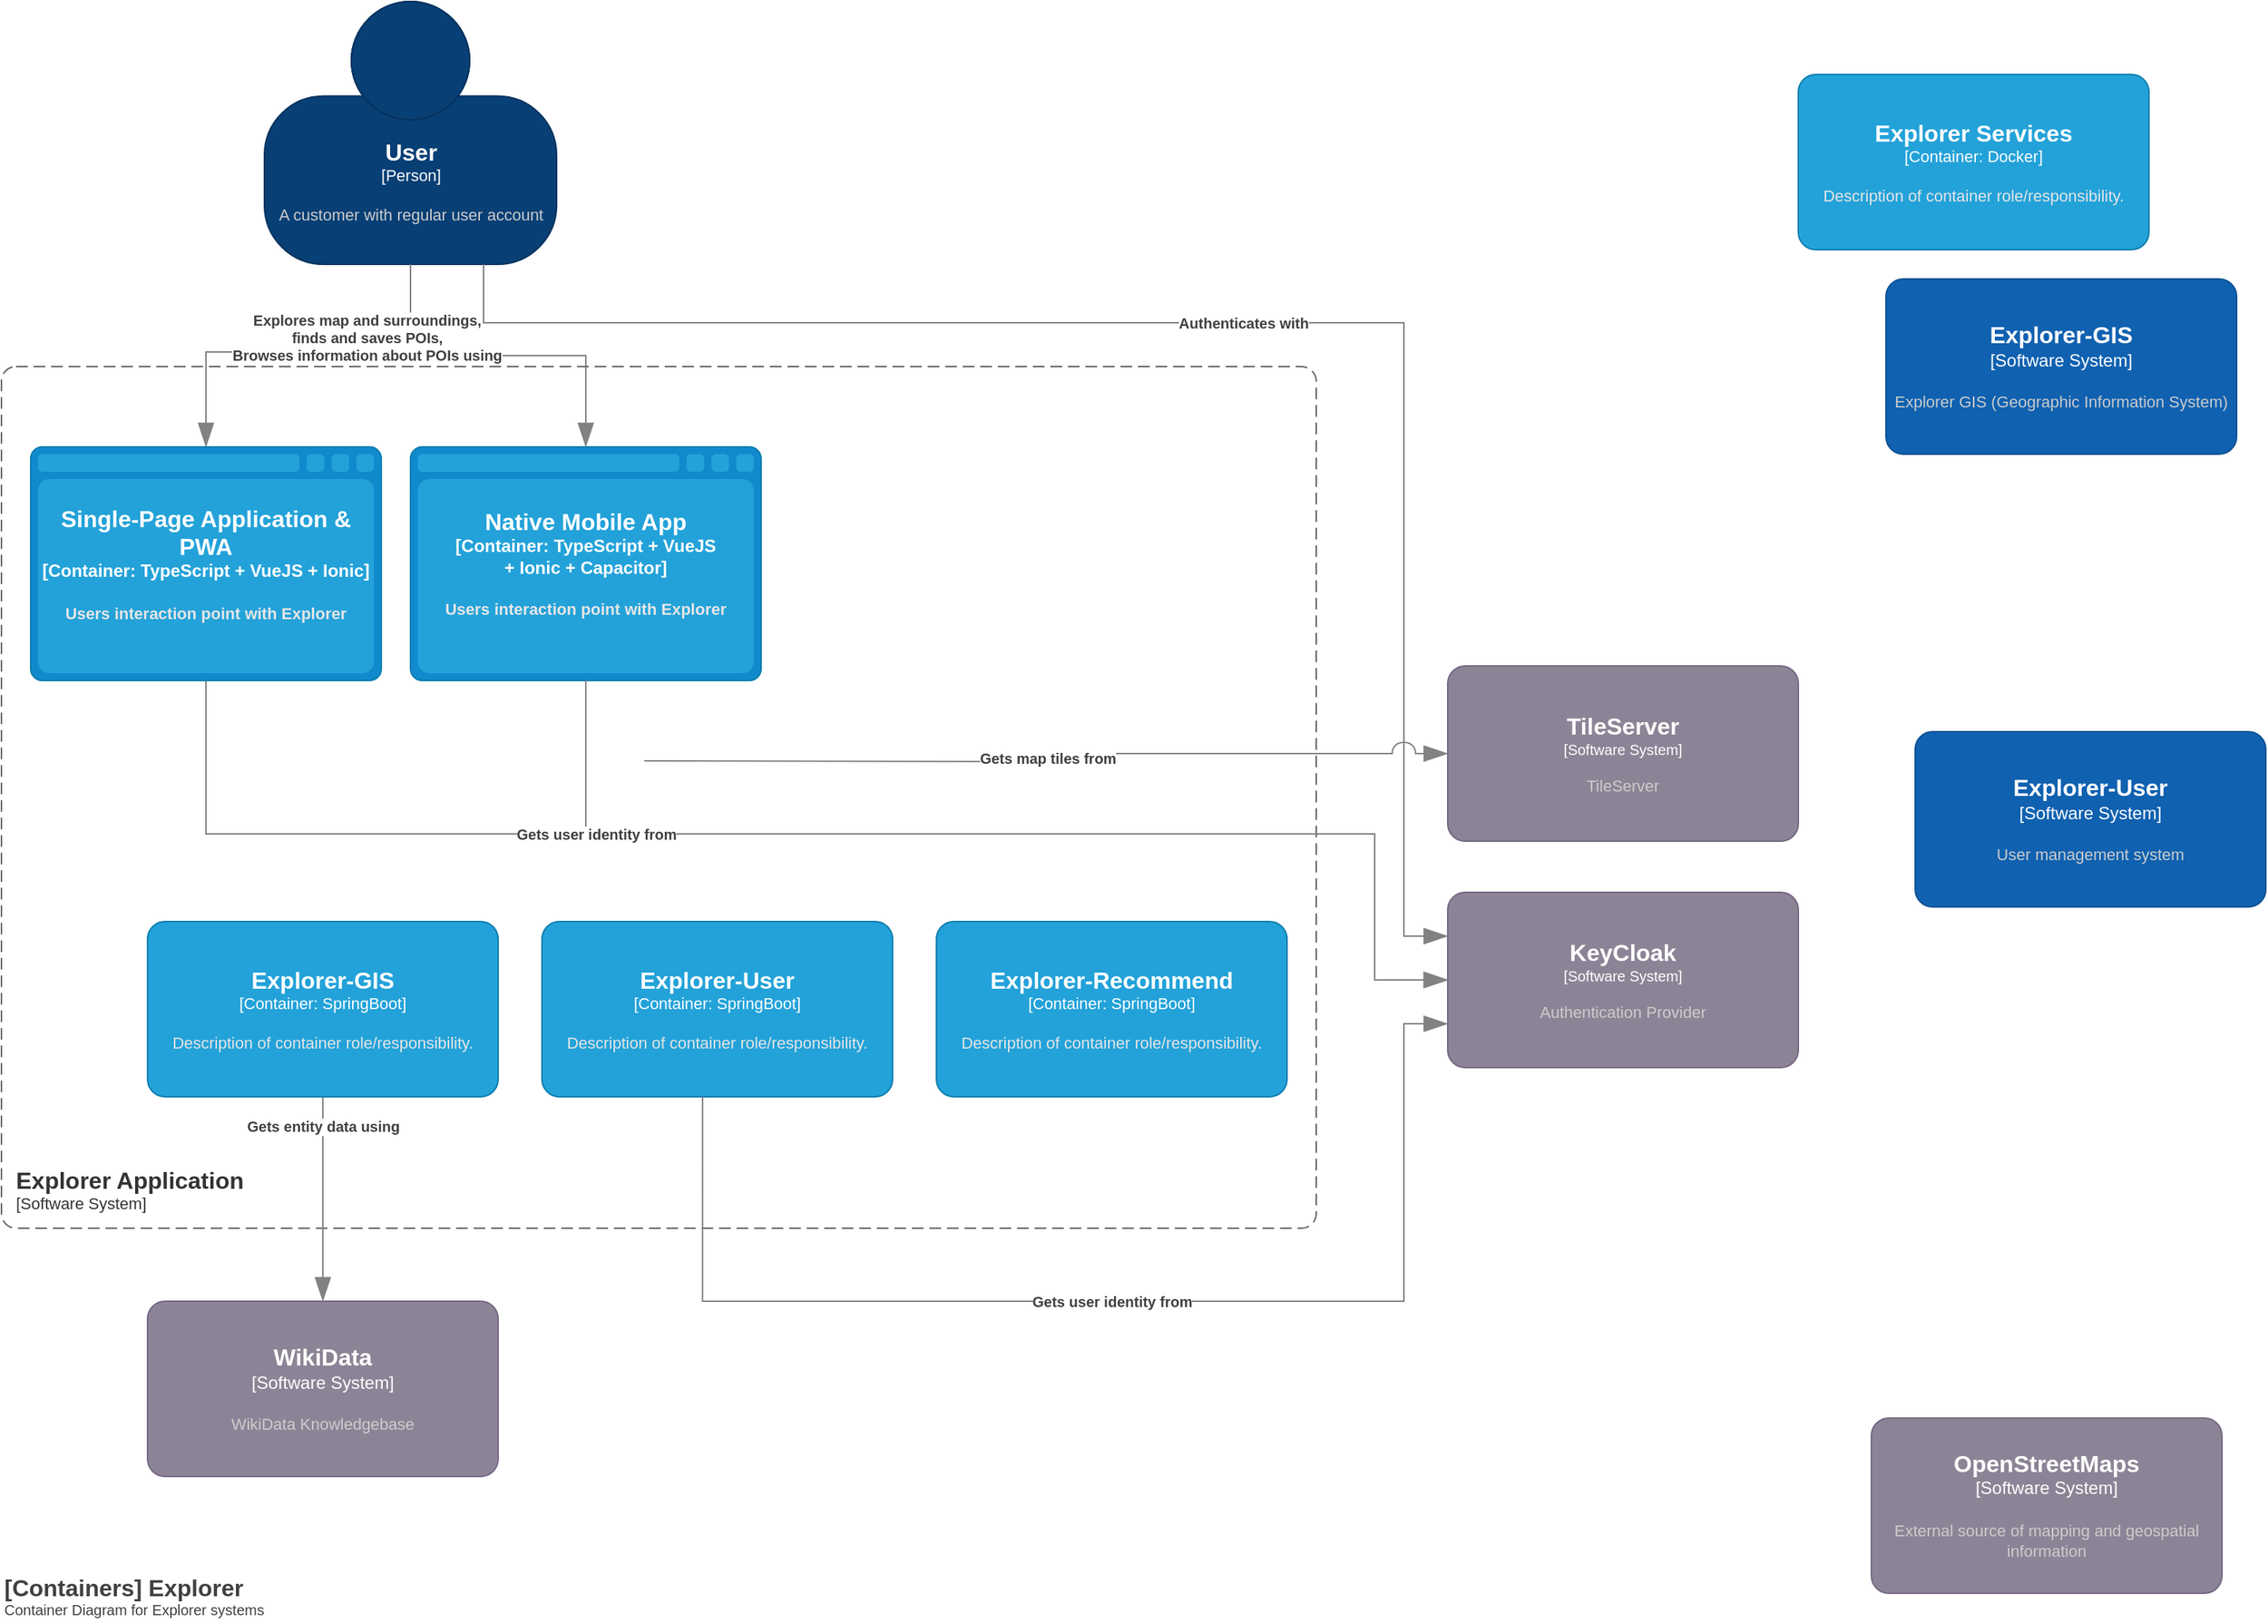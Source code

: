 <mxfile version="15.5.4" type="embed" pages="3"><diagram id="R_WD3xZJsw1P7vBUr3kJ" name="Container"><mxGraphModel dx="3379" dy="927" grid="1" gridSize="10" guides="1" tooltips="1" connect="1" arrows="1" fold="1" page="1" pageScale="1" pageWidth="1654" pageHeight="1169" math="0" shadow="0"><root><mxCell id="ZqhM-cbXaa5Ux5yi89ad-0"/><mxCell id="ZqhM-cbXaa5Ux5yi89ad-1" parent="ZqhM-cbXaa5Ux5yi89ad-0"/><object placeholders="1" c4Type="Relationship" id="aUII8fz43r3BR8i_wApk-5"><mxCell style="endArrow=blockThin;html=1;fontSize=10;fontColor=#404040;strokeWidth=1;endFill=1;strokeColor=#828282;elbow=vertical;metaEdit=1;endSize=14;startSize=14;jumpStyle=arc;jumpSize=16;rounded=0;edgeStyle=orthogonalEdgeStyle;labelBackgroundColor=#FFFFFF;sketch=0;fontFamily=Helvetica;fillColor=#F45B69;shape=connector;exitX=0.5;exitY=1;exitDx=0;exitDy=0;exitPerimeter=0;entryX=0;entryY=0.5;entryDx=0;entryDy=0;entryPerimeter=0;" parent="ZqhM-cbXaa5Ux5yi89ad-1" source="6JRwBSl0jRruoIL_U0oF-11" target="U3DXtIzmuwqzwg34h1mf-4" edge="1"><mxGeometry width="240" relative="1" as="geometry"><mxPoint x="-1390" y="590" as="sourcePoint"/><mxPoint x="-1200" y="580" as="targetPoint"/><Array as="points"><mxPoint x="-1460" y="580"/><mxPoint x="-660" y="580"/><mxPoint x="-660" y="680"/></Array></mxGeometry></mxCell></object><object placeholders="1" c4Type="Relationship" id="6JRwBSl0jRruoIL_U0oF-15"><mxCell style="endArrow=blockThin;html=1;fontSize=10;fontColor=#404040;strokeWidth=1;endFill=1;strokeColor=#828282;elbow=vertical;metaEdit=1;endSize=14;startSize=14;jumpStyle=arc;jumpSize=16;rounded=0;edgeStyle=orthogonalEdgeStyle;labelBackgroundColor=#FFFFFF;sketch=0;fontFamily=Helvetica;fillColor=#F45B69;shape=connector;exitX=0.5;exitY=1;exitDx=0;exitDy=0;exitPerimeter=0;entryX=0.5;entryY=0;entryDx=0;entryDy=0;entryPerimeter=0;" parent="ZqhM-cbXaa5Ux5yi89ad-1" source="6JRwBSl0jRruoIL_U0oF-0" target="6JRwBSl0jRruoIL_U0oF-14" edge="1"><mxGeometry width="240" relative="1" as="geometry"><mxPoint x="-1230" y="500" as="sourcePoint"/><mxPoint x="-990" y="500" as="targetPoint"/></mxGeometry></mxCell></object><object placeholders="1" c4Name="[Containers] Explorer" c4Type="ContainerDiagramTitle" c4Description="Container Diagram for Explorer systems" label="&lt;font style=&quot;font-size: 16px&quot;&gt;&lt;b&gt;&lt;div style=&quot;text-align: left&quot;&gt;%c4Name%&lt;/div&gt;&lt;/b&gt;&lt;/font&gt;&lt;div style=&quot;text-align: left&quot;&gt;%c4Description%&lt;/div&gt;" id="ZqhM-cbXaa5Ux5yi89ad-4"><mxCell style="text;html=1;strokeColor=none;fillColor=none;align=left;verticalAlign=top;whiteSpace=wrap;rounded=0;metaEdit=1;allowArrows=0;resizable=1;rotatable=0;connectable=0;recursiveResize=0;expand=0;pointerEvents=0;points=[[0.25,0,0],[0.5,0,0],[0.75,0,0],[1,0.25,0],[1,0.5,0],[1,0.75,0],[0.75,1,0],[0.5,1,0],[0.25,1,0],[0,0.75,0],[0,0.5,0],[0,0.25,0]];sketch=0;fontFamily=Helvetica;fontSize=10;fontColor=#404040;labelBackgroundColor=#FFFFFF;" parent="ZqhM-cbXaa5Ux5yi89ad-1" vertex="1"><mxGeometry x="-1600" y="1080" width="260" height="40" as="geometry"/></mxCell></object><object placeholders="1" c4Name="Explorer Application" c4Type="SystemScopeBoundary" c4Application="Software System" label="&lt;font style=&quot;font-size: 16px&quot;&gt;&lt;b&gt;&lt;div style=&quot;text-align: left&quot;&gt;%c4Name%&lt;/div&gt;&lt;/b&gt;&lt;/font&gt;&lt;div style=&quot;text-align: left&quot;&gt;[%c4Application%]&lt;/div&gt;" id="cUMiHZgGR0d7GYJrSWkB-2"><mxCell style="rounded=1;fontSize=11;whiteSpace=wrap;html=1;dashed=1;arcSize=20;fillColor=none;strokeColor=#666666;fontColor=#333333;labelBackgroundColor=#FFFFFF;align=left;verticalAlign=bottom;labelBorderColor=none;spacingTop=0;spacing=10;dashPattern=8 4;metaEdit=1;rotatable=0;perimeter=rectanglePerimeter;noLabel=0;labelPadding=0;allowArrows=0;connectable=0;expand=0;recursiveResize=0;editable=1;pointerEvents=0;absoluteArcSize=1;points=[[0.25,0,0],[0.5,0,0],[0.75,0,0],[1,0.25,0],[1,0.5,0],[1,0.75,0],[0.75,1,0],[0.5,1,0],[0.25,1,0],[0,0.75,0],[0,0.5,0],[0,0.25,0]];sketch=0;fontFamily=Helvetica;" parent="ZqhM-cbXaa5Ux5yi89ad-1" vertex="1"><mxGeometry x="-1600" y="260" width="900" height="590" as="geometry"/></mxCell></object><object placeholders="1" c4Name="User" c4Type="Person" c4Description="A customer with regular user account" label="&lt;font style=&quot;font-size: 16px&quot;&gt;&lt;b&gt;%c4Name%&lt;/b&gt;&lt;/font&gt;&lt;div&gt;[%c4Type%]&lt;/div&gt;&lt;br&gt;&lt;div&gt;&lt;font style=&quot;font-size: 11px&quot;&gt;&lt;font color=&quot;#cccccc&quot;&gt;%c4Description%&lt;/font&gt;&lt;/div&gt;" id="6JRwBSl0jRruoIL_U0oF-0"><mxCell style="html=1;fontSize=11;dashed=0;whitespace=wrap;fillColor=#083F75;strokeColor=#06315C;fontColor=#ffffff;shape=mxgraph.c4.person2;align=center;metaEdit=1;points=[[0.5,0,0],[1,0.5,0],[1,0.75,0],[0.75,1,0],[0.5,1,0],[0.25,1,0],[0,0.75,0],[0,0.5,0]];resizable=0;labelBackgroundColor=none;labelBorderColor=none;comic=0;" parent="ZqhM-cbXaa5Ux5yi89ad-1" vertex="1"><mxGeometry x="-1420" y="10" width="200" height="180" as="geometry"/></mxCell></object><object placeholders="1" c4Name="WikiData" c4Type="Software System" c4Description="WikiData Knowledgebase" label="&lt;font style=&quot;font-size: 16px&quot;&gt;&lt;b&gt;%c4Name%&lt;/b&gt;&lt;/font&gt;&lt;div&gt;[%c4Type%]&lt;/div&gt;&lt;br&gt;&lt;div&gt;&lt;font style=&quot;font-size: 11px&quot;&gt;&lt;font color=&quot;#cccccc&quot;&gt;%c4Description%&lt;/font&gt;&lt;/div&gt;" id="6JRwBSl0jRruoIL_U0oF-2"><mxCell style="rounded=1;whiteSpace=wrap;html=1;labelBackgroundColor=none;fillColor=#8C8496;fontColor=#ffffff;align=center;arcSize=10;strokeColor=#736782;metaEdit=1;resizable=0;points=[[0.25,0,0],[0.5,0,0],[0.75,0,0],[1,0.25,0],[1,0.5,0],[1,0.75,0],[0.75,1,0],[0.5,1,0],[0.25,1,0],[0,0.75,0],[0,0.5,0],[0,0.25,0]];shadow=0;labelBorderColor=none;comic=0;sketch=0;" parent="ZqhM-cbXaa5Ux5yi89ad-1" vertex="1"><mxGeometry x="-1500" y="900" width="240" height="120" as="geometry"/></mxCell></object><object placeholders="1" c4Name="OpenStreetMaps" c4Type="Software System" c4Description="External source of mapping and geospatial information" label="&lt;font style=&quot;font-size: 16px&quot;&gt;&lt;b&gt;%c4Name%&lt;/b&gt;&lt;/font&gt;&lt;div&gt;[%c4Type%]&lt;/div&gt;&lt;br&gt;&lt;div&gt;&lt;font style=&quot;font-size: 11px&quot;&gt;&lt;font color=&quot;#cccccc&quot;&gt;%c4Description%&lt;/font&gt;&lt;/div&gt;" id="6JRwBSl0jRruoIL_U0oF-3"><mxCell style="rounded=1;whiteSpace=wrap;html=1;labelBackgroundColor=none;fillColor=#8C8496;fontColor=#ffffff;align=center;arcSize=10;strokeColor=#736782;metaEdit=1;resizable=0;points=[[0.25,0,0],[0.5,0,0],[0.75,0,0],[1,0.25,0],[1,0.5,0],[1,0.75,0],[0.75,1,0],[0.5,1,0],[0.25,1,0],[0,0.75,0],[0,0.5,0],[0,0.25,0]];shadow=0;labelBorderColor=none;comic=0;sketch=0;" parent="ZqhM-cbXaa5Ux5yi89ad-1" vertex="1"><mxGeometry x="-320" y="980" width="240" height="120" as="geometry"/></mxCell></object><object placeholders="1" c4Type="Relationship" c4Description="Explores map and surroundings,&#10;finds and saves POIs,&#10;Browses information about POIs using" label="&lt;div style=&quot;text-align: left&quot;&gt;&lt;div style=&quot;text-align: center&quot;&gt;&lt;b&gt;%c4Description%&lt;/b&gt;&lt;/div&gt;&lt;/div&gt;" id="6JRwBSl0jRruoIL_U0oF-5"><mxCell style="endArrow=blockThin;html=1;fontSize=10;fontColor=#404040;strokeWidth=1;endFill=1;strokeColor=#828282;elbow=vertical;metaEdit=1;endSize=14;startSize=14;jumpStyle=arc;jumpSize=16;rounded=0;edgeStyle=orthogonalEdgeStyle;exitX=0.5;exitY=1;exitDx=0;exitDy=0;exitPerimeter=0;labelBackgroundColor=#FFFFFF;entryX=0.5;entryY=0;entryDx=0;entryDy=0;entryPerimeter=0;" parent="ZqhM-cbXaa5Ux5yi89ad-1" source="6JRwBSl0jRruoIL_U0oF-0" target="6JRwBSl0jRruoIL_U0oF-11" edge="1"><mxGeometry x="-0.321" y="-10" width="240" relative="1" as="geometry"><mxPoint x="-450" y="750" as="sourcePoint"/><mxPoint x="-1250" y="510" as="targetPoint"/><Array as="points"><mxPoint x="-1320" y="250"/><mxPoint x="-1460" y="250"/></Array><mxPoint as="offset"/></mxGeometry></mxCell></object><object placeholders="1" c4Type="Relationship" c4Description="Gets entity data using" label="&lt;div style=&quot;text-align: left&quot;&gt;&lt;div style=&quot;text-align: center&quot;&gt;&lt;b&gt;%c4Description%&lt;/b&gt;&lt;/div&gt;" id="6JRwBSl0jRruoIL_U0oF-8"><mxCell style="endArrow=blockThin;html=1;fontSize=10;fontColor=#404040;strokeWidth=1;endFill=1;strokeColor=#828282;elbow=vertical;metaEdit=1;endSize=14;startSize=14;jumpStyle=arc;jumpSize=16;rounded=0;edgeStyle=orthogonalEdgeStyle;labelBackgroundColor=#FFFFFF;sketch=0;fontFamily=Helvetica;fillColor=#F45B69;shape=connector;exitX=0.5;exitY=1;exitDx=0;exitDy=0;exitPerimeter=0;entryX=0.5;entryY=0;entryDx=0;entryDy=0;entryPerimeter=0;" parent="ZqhM-cbXaa5Ux5yi89ad-1" source="6JRwBSl0jRruoIL_U0oF-16" target="6JRwBSl0jRruoIL_U0oF-2" edge="1"><mxGeometry x="-0.714" width="240" relative="1" as="geometry"><mxPoint x="-790" y="740" as="sourcePoint"/><mxPoint x="-1240" y="880" as="targetPoint"/><mxPoint as="offset"/></mxGeometry></mxCell></object><object placeholders="1" c4Type="Single-Page Application &amp; PWA " c4Container="Container" c4Technology="TypeScript + VueJS + Ionic" c4Description="Users interaction point with Explorer" label="&lt;font style=&quot;font-size: 16px&quot;&gt;&lt;b&gt;%c4Type%&lt;/font&gt;&lt;div&gt;[%c4Container%:&amp;nbsp;%c4Technology%]&lt;/div&gt;&lt;br&gt;&lt;div&gt;&lt;font style=&quot;font-size: 11px&quot;&gt;&lt;font color=&quot;#E6E6E6&quot;&gt;%c4Description%&lt;/font&gt;&lt;/div&gt;" id="6JRwBSl0jRruoIL_U0oF-11"><mxCell style="shape=mxgraph.c4.webBrowserContainer;whiteSpace=wrap;html=1;boundedLbl=1;rounded=0;labelBackgroundColor=none;fillColor=#118ACD;fontSize=12;fontColor=#ffffff;align=center;strokeColor=#0E7DAD;metaEdit=1;points=[[0.5,0,0],[1,0.25,0],[1,0.5,0],[1,0.75,0],[0.5,1,0],[0,0.75,0],[0,0.5,0],[0,0.25,0]];resizable=0;sketch=0;fontFamily=Helvetica;" parent="ZqhM-cbXaa5Ux5yi89ad-1" vertex="1"><mxGeometry x="-1580" y="315" width="240" height="160" as="geometry"/></mxCell></object><object placeholders="1" c4Type="Native Mobile App" c4Container="Container" c4Technology="TypeScript + VueJS&#10; + Ionic + Capacitor" c4Description="Users interaction point with Explorer" label="&lt;font style=&quot;font-size: 16px&quot;&gt;&lt;b&gt;%c4Type%&lt;/font&gt;&lt;div&gt;[%c4Container%:&amp;nbsp;%c4Technology%]&lt;/div&gt;&lt;br&gt;&lt;div&gt;&lt;font style=&quot;font-size: 11px&quot;&gt;&lt;font color=&quot;#E6E6E6&quot;&gt;%c4Description%&lt;/font&gt;&lt;/div&gt;" id="6JRwBSl0jRruoIL_U0oF-14"><mxCell style="shape=mxgraph.c4.webBrowserContainer;whiteSpace=wrap;html=1;boundedLbl=1;rounded=0;labelBackgroundColor=none;fillColor=#118ACD;fontSize=12;fontColor=#ffffff;align=center;strokeColor=#0E7DAD;metaEdit=1;points=[[0.5,0,0],[1,0.25,0],[1,0.5,0],[1,0.75,0],[0.5,1,0],[0,0.75,0],[0,0.5,0],[0,0.25,0]];resizable=0;sketch=0;fontFamily=Helvetica;" parent="ZqhM-cbXaa5Ux5yi89ad-1" vertex="1"><mxGeometry x="-1320" y="315" width="240" height="160" as="geometry"/></mxCell></object><object placeholders="1" c4Name="Explorer-GIS" c4Type="Container" c4Technology="SpringBoot" c4Description="Description of container role/responsibility." label="&lt;font style=&quot;font-size: 16px&quot;&gt;&lt;b&gt;%c4Name%&lt;/b&gt;&lt;/font&gt;&lt;div&gt;[%c4Type%: %c4Technology%]&lt;/div&gt;&lt;br&gt;&lt;div&gt;&lt;font style=&quot;font-size: 11px&quot;&gt;&lt;font color=&quot;#E6E6E6&quot;&gt;%c4Description%&lt;/font&gt;&lt;/div&gt;" id="6JRwBSl0jRruoIL_U0oF-16"><mxCell style="rounded=1;whiteSpace=wrap;html=1;fontSize=11;labelBackgroundColor=none;fillColor=#23A2D9;fontColor=#ffffff;align=center;arcSize=10;strokeColor=#0E7DAD;metaEdit=1;resizable=0;points=[[0.25,0,0],[0.5,0,0],[0.75,0,0],[1,0.25,0],[1,0.5,0],[1,0.75,0],[0.75,1,0],[0.5,1,0],[0.25,1,0],[0,0.75,0],[0,0.5,0],[0,0.25,0]];sketch=0;fontFamily=Helvetica;" parent="ZqhM-cbXaa5Ux5yi89ad-1" vertex="1"><mxGeometry x="-1500" y="640" width="240" height="120" as="geometry"/></mxCell></object><object placeholders="1" c4Name="Explorer-GIS" c4Type="Software System" c4Description="Explorer GIS (Geographic Information System)" label="&lt;font style=&quot;font-size: 16px&quot;&gt;&lt;b&gt;%c4Name%&lt;/b&gt;&lt;/font&gt;&lt;div&gt;[%c4Type%]&lt;/div&gt;&lt;br&gt;&lt;div&gt;&lt;font style=&quot;font-size: 11px&quot;&gt;&lt;font color=&quot;#cccccc&quot;&gt;%c4Description%&lt;/font&gt;&lt;/div&gt;" id="U3DXtIzmuwqzwg34h1mf-0"><mxCell style="rounded=1;whiteSpace=wrap;html=1;labelBackgroundColor=none;fillColor=#1061B0;fontColor=#ffffff;align=center;arcSize=10;strokeColor=#0D5091;metaEdit=1;resizable=0;points=[[0.25,0,0],[0.5,0,0],[0.75,0,0],[1,0.25,0],[1,0.5,0],[1,0.75,0],[0.75,1,0],[0.5,1,0],[0.25,1,0],[0,0.75,0],[0,0.5,0],[0,0.25,0]];labelBorderColor=none;comic=0;" parent="ZqhM-cbXaa5Ux5yi89ad-1" vertex="1"><mxGeometry x="-310" y="200" width="240" height="120" as="geometry"/></mxCell></object><object placeholders="1" c4Name="Explorer-User" c4Type="Software System" c4Description="User management system" label="&lt;font style=&quot;font-size: 16px&quot;&gt;&lt;b&gt;%c4Name%&lt;/b&gt;&lt;/font&gt;&lt;div&gt;[%c4Type%]&lt;/div&gt;&lt;br&gt;&lt;div&gt;&lt;font style=&quot;font-size: 11px&quot;&gt;&lt;font color=&quot;#cccccc&quot;&gt;%c4Description%&lt;/font&gt;&lt;/div&gt;" id="U3DXtIzmuwqzwg34h1mf-1"><mxCell style="rounded=1;whiteSpace=wrap;html=1;labelBackgroundColor=none;fillColor=#1061B0;fontColor=#ffffff;align=center;arcSize=10;strokeColor=#0D5091;metaEdit=1;resizable=0;points=[[0.25,0,0],[0.5,0,0],[0.75,0,0],[1,0.25,0],[1,0.5,0],[1,0.75,0],[0.75,1,0],[0.5,1,0],[0.25,1,0],[0,0.75,0],[0,0.5,0],[0,0.25,0]];labelBorderColor=none;comic=0;sketch=0;shadow=0;" parent="ZqhM-cbXaa5Ux5yi89ad-1" vertex="1"><mxGeometry x="-290" y="510" width="240" height="120" as="geometry"/></mxCell></object><object placeholders="1" c4Name="Explorer-User" c4Type="Container" c4Technology="SpringBoot" c4Description="Description of container role/responsibility." label="&lt;font style=&quot;font-size: 16px&quot;&gt;&lt;b&gt;%c4Name%&lt;/b&gt;&lt;/font&gt;&lt;div&gt;[%c4Type%: %c4Technology%]&lt;/div&gt;&lt;br&gt;&lt;div&gt;&lt;font style=&quot;font-size: 11px&quot;&gt;&lt;font color=&quot;#E6E6E6&quot;&gt;%c4Description%&lt;/font&gt;&lt;/div&gt;" id="U3DXtIzmuwqzwg34h1mf-2"><mxCell style="rounded=1;whiteSpace=wrap;html=1;fontSize=11;labelBackgroundColor=none;fillColor=#23A2D9;fontColor=#ffffff;align=center;arcSize=10;strokeColor=#0E7DAD;metaEdit=1;resizable=0;points=[[0.25,0,0],[0.5,0,0],[0.75,0,0],[1,0.25,0],[1,0.5,0],[1,0.75,0],[0.75,1,0],[0.5,1,0],[0.25,1,0],[0,0.75,0],[0,0.5,0],[0,0.25,0]];sketch=0;fontFamily=Helvetica;" parent="ZqhM-cbXaa5Ux5yi89ad-1" vertex="1"><mxGeometry x="-1230" y="640" width="240" height="120" as="geometry"/></mxCell></object><object placeholders="1" c4Name="Explorer Services" c4Type="Container" c4Technology="Docker" c4Description="Description of container role/responsibility." label="&lt;font style=&quot;font-size: 16px&quot;&gt;&lt;b&gt;%c4Name%&lt;/b&gt;&lt;/font&gt;&lt;div&gt;[%c4Type%: %c4Technology%]&lt;/div&gt;&lt;br&gt;&lt;div&gt;&lt;font style=&quot;font-size: 11px&quot;&gt;&lt;font color=&quot;#E6E6E6&quot;&gt;%c4Description%&lt;/font&gt;&lt;/div&gt;" id="U3DXtIzmuwqzwg34h1mf-3"><mxCell style="rounded=1;whiteSpace=wrap;html=1;fontSize=11;labelBackgroundColor=none;fillColor=#23A2D9;fontColor=#ffffff;align=center;arcSize=10;strokeColor=#0E7DAD;metaEdit=1;resizable=0;points=[[0.25,0,0],[0.5,0,0],[0.75,0,0],[1,0.25,0],[1,0.5,0],[1,0.75,0],[0.75,1,0],[0.5,1,0],[0.25,1,0],[0,0.75,0],[0,0.5,0],[0,0.25,0]];sketch=0;fontFamily=Helvetica;" parent="ZqhM-cbXaa5Ux5yi89ad-1" vertex="1"><mxGeometry x="-370" y="60" width="240" height="120" as="geometry"/></mxCell></object><object placeholders="1" c4Name="KeyCloak" c4Type="Software System" c4Description="Authentication Provider" label="&lt;font style=&quot;font-size: 16px&quot;&gt;&lt;b&gt;%c4Name%&lt;/b&gt;&lt;/font&gt;&lt;div&gt;[%c4Type%]&lt;/div&gt;&lt;br&gt;&lt;div&gt;&lt;font style=&quot;font-size: 11px&quot;&gt;&lt;font color=&quot;#cccccc&quot;&gt;%c4Description%&lt;/font&gt;&lt;/div&gt;" id="U3DXtIzmuwqzwg34h1mf-4"><mxCell style="rounded=1;whiteSpace=wrap;html=1;labelBackgroundColor=none;fillColor=#8C8496;fontColor=#ffffff;align=center;arcSize=10;strokeColor=#736782;metaEdit=1;resizable=0;points=[[0.25,0,0],[0.5,0,0],[0.75,0,0],[1,0.25,0],[1,0.5,0],[1,0.75,0],[0.75,1,0],[0.5,1,0],[0.25,1,0],[0,0.75,0],[0,0.5,0],[0,0.25,0]];sketch=0;fontFamily=Helvetica;fontSize=10;" parent="ZqhM-cbXaa5Ux5yi89ad-1" vertex="1"><mxGeometry x="-610" y="620" width="240" height="120" as="geometry"/></mxCell></object><object placeholders="1" c4Name="TileServer" c4Type="Software System" c4Description="TileServer" label="&lt;font style=&quot;font-size: 16px&quot;&gt;&lt;b&gt;%c4Name%&lt;/b&gt;&lt;/font&gt;&lt;div&gt;[%c4Type%]&lt;/div&gt;&lt;br&gt;&lt;div&gt;&lt;font style=&quot;font-size: 11px&quot;&gt;&lt;font color=&quot;#cccccc&quot;&gt;%c4Description%&lt;/font&gt;&lt;/div&gt;" id="U3DXtIzmuwqzwg34h1mf-5"><mxCell style="rounded=1;whiteSpace=wrap;html=1;labelBackgroundColor=none;fillColor=#8C8496;fontColor=#ffffff;align=center;arcSize=10;strokeColor=#736782;metaEdit=1;resizable=0;points=[[0.25,0,0],[0.5,0,0],[0.75,0,0],[1,0.25,0],[1,0.5,0],[1,0.75,0],[0.75,1,0],[0.5,1,0],[0.25,1,0],[0,0.75,0],[0,0.5,0],[0,0.25,0]];sketch=0;fontFamily=Helvetica;fontSize=10;" parent="ZqhM-cbXaa5Ux5yi89ad-1" vertex="1"><mxGeometry x="-610" y="465" width="240" height="120" as="geometry"/></mxCell></object><object placeholders="1" c4Name="Explorer-Recommend" c4Type="Container" c4Technology="SpringBoot" c4Description="Description of container role/responsibility." label="&lt;font style=&quot;font-size: 16px&quot;&gt;&lt;b&gt;%c4Name%&lt;/b&gt;&lt;/font&gt;&lt;div&gt;[%c4Type%: %c4Technology%]&lt;/div&gt;&lt;br&gt;&lt;div&gt;&lt;font style=&quot;font-size: 11px&quot;&gt;&lt;font color=&quot;#E6E6E6&quot;&gt;%c4Description%&lt;/font&gt;&lt;/div&gt;" id="aUII8fz43r3BR8i_wApk-0"><mxCell style="rounded=1;whiteSpace=wrap;html=1;fontSize=11;labelBackgroundColor=none;fillColor=#23A2D9;fontColor=#ffffff;align=center;arcSize=10;strokeColor=#0E7DAD;metaEdit=1;resizable=0;points=[[0.25,0,0],[0.5,0,0],[0.75,0,0],[1,0.25,0],[1,0.5,0],[1,0.75,0],[0.75,1,0],[0.5,1,0],[0.25,1,0],[0,0.75,0],[0,0.5,0],[0,0.25,0]];sketch=0;fontFamily=Helvetica;" parent="ZqhM-cbXaa5Ux5yi89ad-1" vertex="1"><mxGeometry x="-960" y="640" width="240" height="120" as="geometry"/></mxCell></object><object placeholders="1" c4Type="Relationship" c4Description="Authenticates with" label="&lt;div style=&quot;text-align: left&quot;&gt;&lt;div style=&quot;text-align: center&quot;&gt;&lt;b&gt;%c4Description%&lt;/b&gt;&lt;/div&gt;" id="aUII8fz43r3BR8i_wApk-1"><mxCell style="endArrow=blockThin;html=1;fontSize=10;fontColor=#404040;strokeWidth=1;endFill=1;strokeColor=#828282;elbow=vertical;metaEdit=1;endSize=14;startSize=14;jumpStyle=arc;jumpSize=16;rounded=0;edgeStyle=orthogonalEdgeStyle;labelBackgroundColor=#FFFFFF;sketch=0;fontFamily=Helvetica;fillColor=#F45B69;shape=connector;exitX=0.75;exitY=1;exitDx=0;exitDy=0;exitPerimeter=0;entryX=0;entryY=0.25;entryDx=0;entryDy=0;entryPerimeter=0;" parent="ZqhM-cbXaa5Ux5yi89ad-1" source="6JRwBSl0jRruoIL_U0oF-0" target="U3DXtIzmuwqzwg34h1mf-4" edge="1"><mxGeometry width="240" relative="1" as="geometry"><mxPoint x="-970" y="250" as="sourcePoint"/><mxPoint x="-730" y="250" as="targetPoint"/><Array as="points"><mxPoint x="-1270" y="230"/><mxPoint x="-640" y="230"/><mxPoint x="-640" y="650"/></Array></mxGeometry></mxCell></object><object placeholders="1" c4Type="Relationship" c4Description="Gets user identity from" label="&lt;div style=&quot;text-align: left&quot;&gt;&lt;div style=&quot;text-align: center&quot;&gt;&lt;b&gt;%c4Description%&lt;/b&gt;&lt;/div&gt;" id="aUII8fz43r3BR8i_wApk-3"><mxCell style="endArrow=blockThin;html=1;fontSize=10;fontColor=#404040;strokeWidth=1;endFill=1;strokeColor=#828282;elbow=vertical;metaEdit=1;endSize=14;startSize=14;jumpStyle=arc;jumpSize=16;rounded=0;edgeStyle=orthogonalEdgeStyle;labelBackgroundColor=#FFFFFF;sketch=0;fontFamily=Helvetica;fillColor=#F45B69;shape=connector;exitX=0.458;exitY=1;exitDx=0;exitDy=0;exitPerimeter=0;entryX=0;entryY=0.75;entryDx=0;entryDy=0;entryPerimeter=0;" parent="ZqhM-cbXaa5Ux5yi89ad-1" source="U3DXtIzmuwqzwg34h1mf-2" target="U3DXtIzmuwqzwg34h1mf-4" edge="1"><mxGeometry width="240" relative="1" as="geometry"><mxPoint x="-1070" y="960" as="sourcePoint"/><mxPoint x="-830" y="960" as="targetPoint"/><Array as="points"><mxPoint x="-1120" y="900"/><mxPoint x="-640" y="900"/><mxPoint x="-640" y="710"/></Array></mxGeometry></mxCell></object><object placeholders="1" c4Type="Relationship" c4Description="Gets user identity from" label="&lt;div style=&quot;text-align: left&quot;&gt;&lt;div style=&quot;text-align: center&quot;&gt;&lt;b&gt;%c4Description%&lt;/b&gt;&lt;/div&gt;" id="aUII8fz43r3BR8i_wApk-4"><mxCell style="endArrow=blockThin;html=1;fontSize=10;fontColor=#404040;strokeWidth=1;endFill=1;strokeColor=#828282;elbow=vertical;metaEdit=1;endSize=14;startSize=14;jumpStyle=arc;jumpSize=16;rounded=0;edgeStyle=orthogonalEdgeStyle;labelBackgroundColor=#FFFFFF;sketch=0;fontFamily=Helvetica;fillColor=#F45B69;shape=connector;exitX=0.5;exitY=1;exitDx=0;exitDy=0;exitPerimeter=0;entryX=0;entryY=0.5;entryDx=0;entryDy=0;entryPerimeter=0;" parent="ZqhM-cbXaa5Ux5yi89ad-1" source="6JRwBSl0jRruoIL_U0oF-14" target="U3DXtIzmuwqzwg34h1mf-4" edge="1"><mxGeometry x="-0.718" width="240" relative="1" as="geometry"><mxPoint x="-1110" y="550" as="sourcePoint"/><mxPoint x="-870" y="550" as="targetPoint"/><Array as="points"><mxPoint x="-1200" y="580"/><mxPoint x="-660" y="580"/><mxPoint x="-660" y="680"/></Array><mxPoint as="offset"/></mxGeometry></mxCell></object><object placeholders="1" c4Type="Relationship" c4Description="Gets map tiles from" label="&lt;div style=&quot;text-align: left&quot;&gt;&lt;div style=&quot;text-align: center&quot;&gt;&lt;b&gt;%c4Description%&lt;/b&gt;&lt;/div&gt;" id="aUII8fz43r3BR8i_wApk-7"><mxCell style="endArrow=blockThin;html=1;fontSize=10;fontColor=#404040;strokeWidth=1;endFill=1;strokeColor=#828282;elbow=vertical;metaEdit=1;endSize=14;startSize=14;jumpStyle=arc;jumpSize=16;rounded=0;edgeStyle=orthogonalEdgeStyle;labelBackgroundColor=#FFFFFF;sketch=0;fontFamily=Helvetica;fillColor=#F45B69;shape=connector;entryX=0;entryY=0.5;entryDx=0;entryDy=0;entryPerimeter=0;" parent="ZqhM-cbXaa5Ux5yi89ad-1" target="U3DXtIzmuwqzwg34h1mf-5" edge="1"><mxGeometry width="240" relative="1" as="geometry"><mxPoint x="-1160" y="530" as="sourcePoint"/><mxPoint x="-740" y="530" as="targetPoint"/></mxGeometry></mxCell></object></root></mxGraphModel></diagram><diagram id="6uhSyCveOoUZzWKpaPqy" name="GIS"><mxGraphModel dx="1725" dy="927" grid="1" gridSize="10" guides="1" tooltips="1" connect="1" arrows="1" fold="1" page="1" pageScale="1" pageWidth="1654" pageHeight="1169" background="none" math="0" shadow="0"><root><mxCell id="O5V8AI_HLD-BTDn9JImG-0"/><mxCell id="O5V8AI_HLD-BTDn9JImG-1" parent="O5V8AI_HLD-BTDn9JImG-0"/><object placeholders="1" c4Name="[Components] Explorer-GIS" c4Type="ContainerDiagramTitle" c4Description="Diagram short description" label="&lt;font style=&quot;font-size: 16px&quot;&gt;&lt;b&gt;&lt;div style=&quot;text-align: left&quot;&gt;%c4Name%&lt;/div&gt;&lt;/b&gt;&lt;/font&gt;&lt;div style=&quot;text-align: left&quot;&gt;%c4Description%&lt;/div&gt;" id="A55ZgQAVANqojuJ6Cqyk-0"><mxCell style="text;html=1;strokeColor=none;fillColor=none;align=left;verticalAlign=top;whiteSpace=wrap;rounded=0;metaEdit=1;allowArrows=0;resizable=1;rotatable=0;connectable=0;recursiveResize=0;expand=0;pointerEvents=0;points=[[0.25,0,0],[0.5,0,0],[0.75,0,0],[1,0.25,0],[1,0.5,0],[1,0.75,0],[0.75,1,0],[0.5,1,0],[0.25,1,0],[0,0.75,0],[0,0.5,0],[0,0.25,0]];labelBackgroundColor=none;sketch=0;fontFamily=Helvetica;fontSize=10;fontColor=default;" parent="O5V8AI_HLD-BTDn9JImG-1" vertex="1"><mxGeometry x="40" y="1080" width="260" height="40" as="geometry"/></mxCell></object><object placeholders="1" c4Name="Explorer-GIS" c4Type="ContainerScopeBoundary" c4Application="Container" label="&lt;font style=&quot;font-size: 16px&quot;&gt;&lt;b&gt;&lt;div style=&quot;text-align: left&quot;&gt;%c4Name%&lt;/div&gt;&lt;/b&gt;&lt;/font&gt;&lt;div style=&quot;text-align: left&quot;&gt;[%c4Application%]&lt;/div&gt;" id="JrZb4eJMFPpWHiIt_QXf-0"><mxCell style="rounded=1;fontSize=11;whiteSpace=wrap;html=1;dashed=1;arcSize=20;fillColor=none;strokeColor=#666666;fontColor=#333333;labelBackgroundColor=#FFFFFF;align=left;verticalAlign=bottom;labelBorderColor=none;spacingTop=0;spacing=10;dashPattern=8 4;metaEdit=1;rotatable=0;perimeter=rectanglePerimeter;noLabel=0;labelPadding=0;allowArrows=0;connectable=0;expand=0;recursiveResize=0;editable=1;pointerEvents=0;absoluteArcSize=1;points=[[0.25,0,0],[0.5,0,0],[0.75,0,0],[1,0.25,0],[1,0.5,0],[1,0.75,0],[0.75,1,0],[0.5,1,0],[0.25,1,0],[0,0.75,0],[0,0.5,0],[0,0.25,0]];sketch=0;fontFamily=Helvetica;" parent="O5V8AI_HLD-BTDn9JImG-1" vertex="1"><mxGeometry x="80" y="200" width="1480" height="720" as="geometry"/></mxCell></object><object placeholders="1" c4Name="GeoJSON Controller" c4Type="Component" c4Technology="Spring REST Controllr" c4Description="Description of component role/responsibility." label="&lt;font style=&quot;font-size: 16px&quot;&gt;&lt;b&gt;%c4Name%&lt;/b&gt;&lt;/font&gt;&lt;div&gt;[%c4Type%: %c4Technology%]&lt;/div&gt;&lt;br&gt;&lt;div&gt;&lt;font style=&quot;font-size: 11px&quot;&gt;%c4Description%&lt;/font&gt;&lt;/div&gt;" id="JrZb4eJMFPpWHiIt_QXf-1"><mxCell style="rounded=1;whiteSpace=wrap;html=1;labelBackgroundColor=none;fillColor=#63BEF2;fontColor=#ffffff;align=center;arcSize=6;strokeColor=#2086C9;metaEdit=1;resizable=0;points=[[0.25,0,0],[0.5,0,0],[0.75,0,0],[1,0.25,0],[1,0.5,0],[1,0.75,0],[0.75,1,0],[0.5,1,0],[0.25,1,0],[0,0.75,0],[0,0.5,0],[0,0.25,0]];sketch=0;fontFamily=Helvetica;fontSize=10;" parent="O5V8AI_HLD-BTDn9JImG-1" vertex="1"><mxGeometry x="260" y="230" width="240" height="120" as="geometry"/></mxCell></object><object placeholders="1" c4Name="QueryProvider" c4Type="Component" c4Technology="Spring Service" c4Description="Description of component role/responsibility." label="&lt;font style=&quot;font-size: 16px&quot;&gt;&lt;b&gt;%c4Name%&lt;/b&gt;&lt;/font&gt;&lt;div&gt;[%c4Type%: %c4Technology%]&lt;/div&gt;&lt;br&gt;&lt;div&gt;&lt;font style=&quot;font-size: 11px&quot;&gt;%c4Description%&lt;/font&gt;&lt;/div&gt;" id="JrZb4eJMFPpWHiIt_QXf-2"><mxCell style="rounded=1;whiteSpace=wrap;html=1;labelBackgroundColor=none;fillColor=#63BEF2;fontColor=#ffffff;align=center;arcSize=6;strokeColor=#2086C9;metaEdit=1;resizable=0;points=[[0.25,0,0],[0.5,0,0],[0.75,0,0],[1,0.25,0],[1,0.5,0],[1,0.75,0],[0.75,1,0],[0.5,1,0],[0.25,1,0],[0,0.75,0],[0,0.5,0],[0,0.25,0]];sketch=0;fontFamily=Helvetica;fontSize=10;" parent="O5V8AI_HLD-BTDn9JImG-1" vertex="1"><mxGeometry x="130" y="430" width="240" height="120" as="geometry"/></mxCell></object><object placeholders="1" c4Name="SessionModel" c4Type="Component" c4Technology="Spring Service" c4Description="Session scoped RDF model upon which location bounded queries are performed." label="&lt;font style=&quot;font-size: 16px&quot;&gt;&lt;b&gt;%c4Name%&lt;/b&gt;&lt;/font&gt;&lt;div&gt;[%c4Type%: %c4Technology%]&lt;/div&gt;&lt;br&gt;&lt;div&gt;&lt;font style=&quot;font-size: 11px&quot;&gt;%c4Description%&lt;/font&gt;&lt;/div&gt;" id="JrZb4eJMFPpWHiIt_QXf-3"><mxCell style="rounded=1;whiteSpace=wrap;html=1;labelBackgroundColor=none;fillColor=#63BEF2;fontColor=#ffffff;align=center;arcSize=6;strokeColor=#2086C9;metaEdit=1;resizable=0;points=[[0.25,0,0],[0.5,0,0],[0.75,0,0],[1,0.25,0],[1,0.5,0],[1,0.75,0],[0.75,1,0],[0.5,1,0],[0.25,1,0],[0,0.75,0],[0,0.5,0],[0,0.25,0]];sketch=0;fontFamily=Helvetica;fontSize=10;" parent="O5V8AI_HLD-BTDn9JImG-1" vertex="1"><mxGeometry x="400" y="430" width="240" height="120" as="geometry"/></mxCell></object><object placeholders="1" c4Name="RdfRetriever" c4Type="Component" c4Technology="Spring Bean" c4Description="Description of component role/responsibility." label="&lt;font style=&quot;font-size: 16px&quot;&gt;&lt;b&gt;%c4Name%&lt;/b&gt;&lt;/font&gt;&lt;div&gt;[%c4Type%: %c4Technology%]&lt;/div&gt;&lt;br&gt;&lt;div&gt;&lt;font style=&quot;font-size: 11px&quot;&gt;%c4Description%&lt;/font&gt;&lt;/div&gt;" id="JrZb4eJMFPpWHiIt_QXf-4"><mxCell style="rounded=1;whiteSpace=wrap;html=1;labelBackgroundColor=none;fillColor=#63BEF2;fontColor=#ffffff;align=center;arcSize=6;strokeColor=#2086C9;metaEdit=1;resizable=0;points=[[0.25,0,0],[0.5,0,0],[0.75,0,0],[1,0.25,0],[1,0.5,0],[1,0.75,0],[0.75,1,0],[0.5,1,0],[0.25,1,0],[0,0.75,0],[0,0.5,0],[0,0.25,0]];sketch=0;fontFamily=Helvetica;fontSize=10;" parent="O5V8AI_HLD-BTDn9JImG-1" vertex="1"><mxGeometry x="400" y="680" width="240" height="120" as="geometry"/></mxCell></object><object placeholders="1" c4Type="Relationship" c4Description="Gets RDF from" label="&lt;div style=&quot;text-align: left&quot;&gt;&lt;div style=&quot;text-align: center&quot;&gt;&lt;b&gt;%c4Description%&lt;/b&gt;&lt;/div&gt;" id="JrZb4eJMFPpWHiIt_QXf-7"><mxCell style="endArrow=blockThin;html=1;fontSize=10;fontColor=#404040;strokeWidth=1;endFill=1;strokeColor=#828282;elbow=vertical;metaEdit=1;endSize=14;startSize=14;jumpStyle=arc;jumpSize=16;rounded=0;edgeStyle=orthogonalEdgeStyle;labelBackgroundColor=#FFFFFF;sketch=0;fontFamily=Helvetica;fillColor=#F45B69;shape=connector;exitX=0.5;exitY=1;exitDx=0;exitDy=0;exitPerimeter=0;" parent="O5V8AI_HLD-BTDn9JImG-1" source="JrZb4eJMFPpWHiIt_QXf-3" target="JrZb4eJMFPpWHiIt_QXf-4" edge="1"><mxGeometry width="240" relative="1" as="geometry"><mxPoint x="660" y="600" as="sourcePoint"/><mxPoint x="900" y="600" as="targetPoint"/></mxGeometry></mxCell></object><object placeholders="1" c4Name="WikiData" c4Type="Software System" c4Description="WikiData Knowledgebase" label="&lt;font style=&quot;font-size: 16px&quot;&gt;&lt;b&gt;%c4Name%&lt;/b&gt;&lt;/font&gt;&lt;div&gt;[%c4Type%]&lt;/div&gt;&lt;br&gt;&lt;div&gt;&lt;font style=&quot;font-size: 11px&quot;&gt;&lt;font color=&quot;#cccccc&quot;&gt;%c4Description%&lt;/font&gt;&lt;/div&gt;" id="1v-KxDMx8jLbZHZOPRsZ-0"><mxCell style="rounded=1;whiteSpace=wrap;html=1;labelBackgroundColor=none;fillColor=#8C8496;fontColor=#ffffff;align=center;arcSize=10;strokeColor=#736782;metaEdit=1;resizable=0;points=[[0.25,0,0],[0.5,0,0],[0.75,0,0],[1,0.25,0],[1,0.5,0],[1,0.75,0],[0.75,1,0],[0.5,1,0],[0.25,1,0],[0,0.75,0],[0,0.5,0],[0,0.25,0]];shadow=0;labelBorderColor=none;comic=0;sketch=0;" parent="O5V8AI_HLD-BTDn9JImG-1" vertex="1"><mxGeometry x="400" y="950" width="240" height="120" as="geometry"/></mxCell></object><object placeholders="1" c4Type="Relationship" c4Description="Gets queries from" label="&lt;div style=&quot;text-align: left&quot;&gt;&lt;div style=&quot;text-align: center&quot;&gt;&lt;b&gt;%c4Description%&lt;/b&gt;&lt;/div&gt;" id="JEW66C0yo7_5BTlQYLuJ-0"><mxCell style="endArrow=blockThin;html=1;fontSize=10;fontColor=#404040;strokeWidth=1;endFill=1;strokeColor=#828282;elbow=vertical;metaEdit=1;endSize=14;startSize=14;jumpStyle=arc;jumpSize=16;rounded=0;edgeStyle=orthogonalEdgeStyle;labelBackgroundColor=#FFFFFF;sketch=0;fontFamily=Helvetica;fillColor=#F45B69;shape=connector;exitX=0.25;exitY=1;exitDx=0;exitDy=0;exitPerimeter=0;" parent="O5V8AI_HLD-BTDn9JImG-1" source="JrZb4eJMFPpWHiIt_QXf-1" target="JrZb4eJMFPpWHiIt_QXf-2" edge="1"><mxGeometry width="240" relative="1" as="geometry"><mxPoint x="160" y="700" as="sourcePoint"/><mxPoint x="400" y="700" as="targetPoint"/></mxGeometry></mxCell></object><object placeholders="1" c4Type="Relationship" c4Description="Executes queries on" label="&lt;div style=&quot;text-align: left&quot;&gt;&lt;div style=&quot;text-align: center&quot;&gt;&lt;b&gt;%c4Description%&lt;/b&gt;&lt;/div&gt;" id="JEW66C0yo7_5BTlQYLuJ-1"><mxCell style="endArrow=blockThin;html=1;fontSize=10;fontColor=#404040;strokeWidth=1;endFill=1;strokeColor=#828282;elbow=vertical;metaEdit=1;endSize=14;startSize=14;jumpStyle=arc;jumpSize=16;rounded=0;edgeStyle=orthogonalEdgeStyle;labelBackgroundColor=#FFFFFF;sketch=0;fontFamily=Helvetica;fillColor=#F45B69;shape=connector;exitX=0.75;exitY=1;exitDx=0;exitDy=0;exitPerimeter=0;" parent="O5V8AI_HLD-BTDn9JImG-1" source="JrZb4eJMFPpWHiIt_QXf-1" target="JrZb4eJMFPpWHiIt_QXf-3" edge="1"><mxGeometry width="240" relative="1" as="geometry"><mxPoint x="170" y="630" as="sourcePoint"/><mxPoint x="410" y="630" as="targetPoint"/></mxGeometry></mxCell></object><object placeholders="1" c4Name="Details Controller" c4Type="Component" c4Technology="Spring REST Controller" c4Description="Description of component role/responsibility." label="&lt;font style=&quot;font-size: 16px&quot;&gt;&lt;b&gt;%c4Name%&lt;/b&gt;&lt;/font&gt;&lt;div&gt;[%c4Type%: %c4Technology%]&lt;/div&gt;&lt;br&gt;&lt;div&gt;&lt;font style=&quot;font-size: 11px&quot;&gt;%c4Description%&lt;/font&gt;&lt;/div&gt;" id="JEW66C0yo7_5BTlQYLuJ-6"><mxCell style="rounded=1;whiteSpace=wrap;html=1;labelBackgroundColor=none;fillColor=#63BEF2;fontColor=#ffffff;align=center;arcSize=6;strokeColor=#2086C9;metaEdit=1;resizable=0;points=[[0.25,0,0],[0.5,0,0],[0.75,0,0],[1,0.25,0],[1,0.5,0],[1,0.75,0],[0.75,1,0],[0.5,1,0],[0.25,1,0],[0,0.75,0],[0,0.5,0],[0,0.25,0]];sketch=0;fontFamily=Helvetica;fontSize=10;" parent="O5V8AI_HLD-BTDn9JImG-1" vertex="1"><mxGeometry x="790" y="230" width="240" height="120" as="geometry"/></mxCell></object><object placeholders="1" c4Name="Finder" c4Type="Component" c4Technology="Class" c4Description="Description of component role/responsibility." label="&lt;font style=&quot;font-size: 16px&quot;&gt;&lt;b&gt;%c4Name%&lt;/b&gt;&lt;/font&gt;&lt;div&gt;[%c4Type%: %c4Technology%]&lt;/div&gt;&lt;br&gt;&lt;div&gt;&lt;font style=&quot;font-size: 11px&quot;&gt;%c4Description%&lt;/font&gt;&lt;/div&gt;" id="3nB0agkd0q03ZO1B3v1Z-0"><mxCell style="rounded=1;whiteSpace=wrap;html=1;labelBackgroundColor=none;fillColor=#63BEF2;fontColor=#ffffff;align=center;arcSize=6;strokeColor=#2086C9;metaEdit=1;resizable=0;points=[[0.25,0,0],[0.5,0,0],[0.75,0,0],[1,0.25,0],[1,0.5,0],[1,0.75,0],[0.75,1,0],[0.5,1,0],[0.25,1,0],[0,0.75,0],[0,0.5,0],[0,0.25,0]];sketch=0;fontFamily=Helvetica;fontSize=10;" parent="O5V8AI_HLD-BTDn9JImG-1" vertex="1"><mxGeometry x="820" y="430" width="240" height="120" as="geometry"/></mxCell></object><object placeholders="1" c4Name="Provider" c4Type="Component" c4Technology="Class" c4Description="Provides selected RDF knowledge" label="&lt;font style=&quot;font-size: 16px&quot;&gt;&lt;b&gt;%c4Name%&lt;/b&gt;&lt;/font&gt;&lt;div&gt;[%c4Type%: %c4Technology%]&lt;/div&gt;&lt;br&gt;&lt;div&gt;&lt;font style=&quot;font-size: 11px&quot;&gt;%c4Description%&lt;/font&gt;&lt;/div&gt;" id="3nB0agkd0q03ZO1B3v1Z-3"><mxCell style="rounded=1;whiteSpace=wrap;html=1;labelBackgroundColor=none;fillColor=#63BEF2;fontColor=#ffffff;align=center;arcSize=6;strokeColor=#2086C9;metaEdit=1;resizable=0;points=[[0.25,0,0],[0.5,0,0],[0.75,0,0],[1,0.25,0],[1,0.5,0],[1,0.75,0],[0.75,1,0],[0.5,1,0],[0.25,1,0],[0,0.75,0],[0,0.5,0],[0,0.25,0]];sketch=0;fontFamily=Helvetica;fontSize=10;" parent="O5V8AI_HLD-BTDn9JImG-1" vertex="1"><mxGeometry x="690" y="560" width="240" height="120" as="geometry"/></mxCell></object><object placeholders="1" c4Name="Resolver" c4Type="Component" c4Technology="Class" c4Description="Parses RDF Knowledge to return structured output" label="&lt;font style=&quot;font-size: 16px&quot;&gt;&lt;b&gt;%c4Name%&lt;/b&gt;&lt;/font&gt;&lt;div&gt;[%c4Type%: %c4Technology%]&lt;/div&gt;&lt;br&gt;&lt;div&gt;&lt;font style=&quot;font-size: 11px&quot;&gt;%c4Description%&lt;/font&gt;&lt;/div&gt;" id="3nB0agkd0q03ZO1B3v1Z-4"><mxCell style="rounded=1;whiteSpace=wrap;html=1;labelBackgroundColor=none;fillColor=#63BEF2;fontColor=#ffffff;align=center;arcSize=6;strokeColor=#2086C9;metaEdit=1;resizable=0;points=[[0.25,0,0],[0.5,0,0],[0.75,0,0],[1,0.25,0],[1,0.5,0],[1,0.75,0],[0.75,1,0],[0.5,1,0],[0.25,1,0],[0,0.75,0],[0,0.5,0],[0,0.25,0]];sketch=0;fontFamily=Helvetica;fontSize=10;" parent="O5V8AI_HLD-BTDn9JImG-1" vertex="1"><mxGeometry x="940" y="560" width="240" height="120" as="geometry"/></mxCell></object></root></mxGraphModel></diagram><diagram id="i9_Y104m1rmN5_AeG4wc" name="Context"><mxGraphModel dx="2757" dy="2021" grid="1" gridSize="10" guides="1" tooltips="1" connect="1" arrows="1" fold="1" page="0" pageScale="1" pageWidth="1169" pageHeight="827" background="none" math="0" shadow="0"><root><object label="" id="0"><mxCell/></object><mxCell id="1" parent="0"/><object placeholders="1" c4Name="[System Context] Explorer" c4Type="ContainerScopeBoundary" c4Description="Top level representation of Explorer application architecture" label="&lt;font style=&quot;font-size: 16px&quot;&gt;&lt;b&gt;&lt;div style=&quot;text-align: left&quot;&gt;%c4Name%&lt;/div&gt;&lt;/b&gt;&lt;/font&gt;&lt;div style=&quot;text-align: left&quot;&gt;%c4Description%&lt;/div&gt;" id="_uUmlI5_hu_qmv1LWbiK-20"><mxCell style="text;html=1;strokeColor=none;fillColor=none;align=left;verticalAlign=top;whiteSpace=wrap;rounded=0;metaEdit=1;allowArrows=0;resizable=1;rotatable=0;connectable=0;recursiveResize=0;expand=0;pointerEvents=0;points=[[0.25,0,0],[0.5,0,0],[0.75,0,0],[1,0.25,0],[1,0.5,0],[1,0.75,0],[0.75,1,0],[0.5,1,0],[0.25,1,0],[0,0.75,0],[0,0.5,0],[0,0.25,0]];labelBackgroundColor=none;labelBorderColor=none;fontColor=#FFFFFF;comic=0;" parent="1" vertex="1"><mxGeometry x="-469" y="803" width="478" height="40" as="geometry"/></mxCell></object><object placeholders="1" c4Name="User" c4Type="Person" c4Description="A customer with regular user account" label="&lt;font style=&quot;font-size: 16px&quot;&gt;&lt;b&gt;%c4Name%&lt;/b&gt;&lt;/font&gt;&lt;div&gt;[%c4Type%]&lt;/div&gt;&lt;br&gt;&lt;div&gt;&lt;font style=&quot;font-size: 11px&quot;&gt;&lt;font color=&quot;#cccccc&quot;&gt;%c4Description%&lt;/font&gt;&lt;/div&gt;" id="wIxCeKww_eRo2Onf7-u2-1"><mxCell style="html=1;fontSize=11;dashed=0;whitespace=wrap;fillColor=#083F75;strokeColor=#06315C;fontColor=#ffffff;shape=mxgraph.c4.person2;align=center;metaEdit=1;points=[[0.5,0,0],[1,0.5,0],[1,0.75,0],[0.75,1,0],[0.5,1,0],[0.25,1,0],[0,0.75,0],[0,0.5,0]];resizable=0;labelBackgroundColor=none;labelBorderColor=none;comic=0;" parent="1" vertex="1"><mxGeometry x="398" y="-430" width="200" height="180" as="geometry"/></mxCell></object><object placeholders="1" c4Name="Explorer-GIS" c4Type="Software System" c4Description="Explorer GIS (Geographic Information System)" label="&lt;font style=&quot;font-size: 16px&quot;&gt;&lt;b&gt;%c4Name%&lt;/b&gt;&lt;/font&gt;&lt;div&gt;[%c4Type%]&lt;/div&gt;&lt;br&gt;&lt;div&gt;&lt;font style=&quot;font-size: 11px&quot;&gt;&lt;font color=&quot;#cccccc&quot;&gt;%c4Description%&lt;/font&gt;&lt;/div&gt;" id="wIxCeKww_eRo2Onf7-u2-2"><mxCell style="rounded=1;whiteSpace=wrap;html=1;labelBackgroundColor=none;fillColor=#1061B0;fontColor=#ffffff;align=center;arcSize=10;strokeColor=#0D5091;metaEdit=1;resizable=0;points=[[0.25,0,0],[0.5,0,0],[0.75,0,0],[1,0.25,0],[1,0.5,0],[1,0.75,0],[0.75,1,0],[0.5,1,0],[0.25,1,0],[0,0.75,0],[0,0.5,0],[0,0.25,0]];labelBorderColor=none;comic=0;" parent="1" vertex="1"><mxGeometry x="-410" y="30" width="240" height="120" as="geometry"/></mxCell></object><object placeholders="1" c4Name="Explorer-User" c4Type="Software System" c4Description="User management system" label="&lt;font style=&quot;font-size: 16px&quot;&gt;&lt;b&gt;%c4Name%&lt;/b&gt;&lt;/font&gt;&lt;div&gt;[%c4Type%]&lt;/div&gt;&lt;br&gt;&lt;div&gt;&lt;font style=&quot;font-size: 11px&quot;&gt;&lt;font color=&quot;#cccccc&quot;&gt;%c4Description%&lt;/font&gt;&lt;/div&gt;" id="wIxCeKww_eRo2Onf7-u2-3"><mxCell style="rounded=1;whiteSpace=wrap;html=1;labelBackgroundColor=none;fillColor=#1061B0;fontColor=#ffffff;align=center;arcSize=10;strokeColor=#0D5091;metaEdit=1;resizable=0;points=[[0.25,0,0],[0.5,0,0],[0.75,0,0],[1,0.25,0],[1,0.5,0],[1,0.75,0],[0.75,1,0],[0.5,1,0],[0.25,1,0],[0,0.75,0],[0,0.5,0],[0,0.25,0]];labelBorderColor=none;comic=0;sketch=0;shadow=0;" parent="1" vertex="1"><mxGeometry x="-290" y="190" width="240" height="120" as="geometry"/></mxCell></object><object placeholders="1" c4Name="Authentication Server" c4Type="Software System" c4Description="Keycloak" label="&lt;font style=&quot;font-size: 16px&quot;&gt;&lt;b&gt;%c4Name%&lt;/b&gt;&lt;/font&gt;&lt;div&gt;[%c4Type%]&lt;/div&gt;&lt;br&gt;&lt;div&gt;&lt;font style=&quot;font-size: 11px&quot;&gt;&lt;font color=&quot;#cccccc&quot;&gt;%c4Description%&lt;/font&gt;&lt;/div&gt;" id="wIxCeKww_eRo2Onf7-u2-4"><mxCell style="rounded=1;whiteSpace=wrap;html=1;labelBackgroundColor=none;fillColor=#8C8496;fontColor=#ffffff;align=center;arcSize=10;strokeColor=#736782;metaEdit=1;resizable=0;points=[[0.25,0,0],[0.5,0,0],[0.75,0,0],[1,0.25,0],[1,0.5,0],[1,0.75,0],[0.75,1,0],[0.5,1,0],[0.25,1,0],[0,0.75,0],[0,0.5,0],[0,0.25,0]];labelBorderColor=none;comic=0;" parent="1" vertex="1"><mxGeometry x="-310" y="-190" width="240" height="120" as="geometry"/></mxCell></object><object placeholders="1" c4Name="TileServer" c4Type="Software System" c4Description="The internal system for serving vector tiles to frontend clients" label="&lt;font style=&quot;font-size: 16px&quot;&gt;&lt;b&gt;%c4Name%&lt;/b&gt;&lt;/font&gt;&lt;div&gt;[%c4Type%]&lt;/div&gt;&lt;br&gt;&lt;div&gt;&lt;font style=&quot;font-size: 11px&quot;&gt;&lt;font color=&quot;#cccccc&quot;&gt;%c4Description%&lt;/font&gt;&lt;/div&gt;" id="wIxCeKww_eRo2Onf7-u2-5"><mxCell style="rounded=1;whiteSpace=wrap;html=1;labelBackgroundColor=none;fillColor=#8C8496;fontColor=#ffffff;align=center;arcSize=10;strokeColor=#736782;metaEdit=1;resizable=0;points=[[0.25,0,0],[0.5,0,0],[0.75,0,0],[1,0.25,0],[1,0.5,0],[1,0.75,0],[0.75,1,0],[0.5,1,0],[0.25,1,0],[0,0.75,0],[0,0.5,0],[0,0.25,0]];labelBorderColor=none;comic=0;" parent="1" vertex="1"><mxGeometry x="-330" y="-320" width="240" height="120" as="geometry"/></mxCell></object><object placeholders="1" c4Name="Explorer" c4Type="Software System" c4Description="Allows users to view their surroundings and points of interest on a map." label="&lt;font style=&quot;font-size: 16px&quot;&gt;&lt;b&gt;%c4Name%&lt;/b&gt;&lt;/font&gt;&lt;div&gt;[%c4Type%]&lt;/div&gt;&lt;br&gt;&lt;div&gt;&lt;font style=&quot;font-size: 11px&quot;&gt;&lt;font color=&quot;#cccccc&quot;&gt;%c4Description%&lt;/font&gt;&lt;/div&gt;" id="wIxCeKww_eRo2Onf7-u2-6"><mxCell style="rounded=1;whiteSpace=wrap;html=1;labelBackgroundColor=none;fillColor=#1061B0;fontColor=#ffffff;align=center;arcSize=10;strokeColor=#0D5091;metaEdit=1;resizable=0;points=[[0.25,0,0],[0.5,0,0],[0.75,0,0],[1,0.25,0],[1,0.5,0],[1,0.75,0],[0.75,1,0],[0.5,1,0],[0.25,1,0],[0,0.75,0],[0,0.5,0],[0,0.25,0]];labelBorderColor=none;comic=0;" parent="1" vertex="1"><mxGeometry x="378" y="-110" width="240" height="120" as="geometry"/></mxCell></object><object placeholders="1" c4Name="WikiData" c4Type="Software System" c4Description="WikiData Knowledgebase" label="&lt;font style=&quot;font-size: 16px&quot;&gt;&lt;b&gt;%c4Name%&lt;/b&gt;&lt;/font&gt;&lt;div&gt;[%c4Type%]&lt;/div&gt;&lt;br&gt;&lt;div&gt;&lt;font style=&quot;font-size: 11px&quot;&gt;&lt;font color=&quot;#cccccc&quot;&gt;%c4Description%&lt;/font&gt;&lt;/div&gt;" id="wIxCeKww_eRo2Onf7-u2-8"><mxCell style="rounded=1;whiteSpace=wrap;html=1;labelBackgroundColor=none;fillColor=#8C8496;fontColor=#ffffff;align=center;arcSize=10;strokeColor=#736782;metaEdit=1;resizable=0;points=[[0.25,0,0],[0.5,0,0],[0.75,0,0],[1,0.25,0],[1,0.5,0],[1,0.75,0],[0.75,1,0],[0.5,1,0],[0.25,1,0],[0,0.75,0],[0,0.5,0],[0,0.25,0]];shadow=0;labelBorderColor=none;comic=0;sketch=0;" parent="1" vertex="1"><mxGeometry x="560" y="130" width="240" height="120" as="geometry"/></mxCell></object><object placeholders="1" c4Name="OpenStreetMaps" c4Type="Software System" c4Description="External source of mapping and geospatial information" label="&lt;font style=&quot;font-size: 16px&quot;&gt;&lt;b&gt;%c4Name%&lt;/b&gt;&lt;/font&gt;&lt;div&gt;[%c4Type%]&lt;/div&gt;&lt;br&gt;&lt;div&gt;&lt;font style=&quot;font-size: 11px&quot;&gt;&lt;font color=&quot;#cccccc&quot;&gt;%c4Description%&lt;/font&gt;&lt;/div&gt;" id="wIxCeKww_eRo2Onf7-u2-9"><mxCell style="rounded=1;whiteSpace=wrap;html=1;labelBackgroundColor=none;fillColor=#8C8496;fontColor=#ffffff;align=center;arcSize=10;strokeColor=#736782;metaEdit=1;resizable=0;points=[[0.25,0,0],[0.5,0,0],[0.75,0,0],[1,0.25,0],[1,0.5,0],[1,0.75,0],[0.75,1,0],[0.5,1,0],[0.25,1,0],[0,0.75,0],[0,0.5,0],[0,0.25,0]];shadow=0;labelBorderColor=none;comic=0;sketch=0;" parent="1" vertex="1"><mxGeometry x="250" y="130" width="240" height="120" as="geometry"/></mxCell></object><object placeholders="1" c4Name="E-mail System" c4Type="Software System" c4Description="External emailing service provider" label="&lt;font style=&quot;font-size: 16px&quot;&gt;&lt;b&gt;%c4Name%&lt;/b&gt;&lt;/font&gt;&lt;div&gt;[%c4Type%]&lt;/div&gt;&lt;br&gt;&lt;div&gt;&lt;font style=&quot;font-size: 11px&quot;&gt;&lt;font color=&quot;#cccccc&quot;&gt;%c4Description%&lt;/font&gt;&lt;/div&gt;" id="wIxCeKww_eRo2Onf7-u2-10"><mxCell style="rounded=1;whiteSpace=wrap;html=1;labelBackgroundColor=none;fillColor=#8C8496;fontColor=#ffffff;align=center;arcSize=10;strokeColor=#736782;metaEdit=1;resizable=0;points=[[0.25,0,0],[0.5,0,0],[0.75,0,0],[1,0.25,0],[1,0.5,0],[1,0.75,0],[0.75,1,0],[0.5,1,0],[0.25,1,0],[0,0.75,0],[0,0.5,0],[0,0.25,0]];shadow=0;labelBorderColor=none;comic=0;sketch=0;" parent="1" vertex="1"><mxGeometry x="780" y="-110" width="240" height="120" as="geometry"/></mxCell></object><object placeholders="1" c4Type="Relationship" c4Description="Explores map and surroundings,&#10;finds and saves POIs,&#10;Browses information about POIs using" label="&lt;div style=&quot;text-align: left&quot;&gt;&lt;div style=&quot;text-align: center&quot;&gt;&lt;b&gt;%c4Description%&lt;/b&gt;&lt;/div&gt;&lt;/div&gt;" id="wIxCeKww_eRo2Onf7-u2-11"><mxCell style="endArrow=blockThin;html=1;fontSize=10;fontColor=#404040;strokeWidth=1;endFill=1;strokeColor=#828282;elbow=vertical;metaEdit=1;endSize=14;startSize=14;jumpStyle=arc;jumpSize=16;rounded=0;edgeStyle=orthogonalEdgeStyle;exitX=0.5;exitY=1;exitDx=0;exitDy=0;exitPerimeter=0;labelBackgroundColor=#FFFFFF;" parent="1" source="wIxCeKww_eRo2Onf7-u2-1" edge="1"><mxGeometry width="240" relative="1" as="geometry"><mxPoint x="430" y="80" as="sourcePoint"/><mxPoint x="498" y="-110" as="targetPoint"/></mxGeometry></mxCell></object><object placeholders="1" c4Type="Relationship" c4Description="Send email using" label="&lt;div style=&quot;text-align: left&quot;&gt;&lt;div style=&quot;text-align: center&quot;&gt;&lt;b&gt;%c4Description%&lt;/b&gt;&lt;/div&gt;" id="wIxCeKww_eRo2Onf7-u2-13"><mxCell style="endArrow=blockThin;html=1;fontSize=10;fontColor=#404040;strokeWidth=1;endFill=1;strokeColor=#828282;elbow=vertical;metaEdit=1;endSize=14;startSize=14;jumpStyle=arc;jumpSize=16;rounded=0;edgeStyle=orthogonalEdgeStyle;labelBackgroundColor=#FFFFFF;sketch=0;fillColor=#F45B69;curved=0;exitX=1;exitY=0.5;exitDx=0;exitDy=0;exitPerimeter=0;" parent="1" source="wIxCeKww_eRo2Onf7-u2-6" edge="1"><mxGeometry width="240" relative="1" as="geometry"><mxPoint x="670" y="39.71" as="sourcePoint"/><mxPoint x="780" y="-50" as="targetPoint"/></mxGeometry></mxCell></object><object placeholders="1" c4Type="Relationship" c4Description="Sends e-mail to" label="&lt;div style=&quot;text-align: left&quot;&gt;&lt;div style=&quot;text-align: center&quot;&gt;&lt;b&gt;%c4Description%&lt;/b&gt;&lt;/div&gt;" id="wIxCeKww_eRo2Onf7-u2-16"><mxCell style="endArrow=blockThin;html=1;fontSize=10;fontColor=#404040;strokeWidth=1;endFill=1;strokeColor=#828282;elbow=vertical;metaEdit=1;endSize=14;startSize=14;jumpStyle=arc;jumpSize=16;rounded=0;labelBackgroundColor=#FFFFFF;sketch=0;fontFamily=Helvetica;fillColor=#F45B69;shape=connector;entryX=1;entryY=0.75;entryDx=0;entryDy=0;entryPerimeter=0;exitX=0.5;exitY=0;exitDx=0;exitDy=0;exitPerimeter=0;" parent="1" source="wIxCeKww_eRo2Onf7-u2-10" target="wIxCeKww_eRo2Onf7-u2-1" edge="1"><mxGeometry width="240" relative="1" as="geometry"><mxPoint x="770" y="-300" as="sourcePoint"/><mxPoint x="1010" y="-300" as="targetPoint"/></mxGeometry></mxCell></object><object placeholders="1" c4Type="Relationship" c4Description="Gets mapping data using" label="&lt;div style=&quot;text-align: left&quot;&gt;&lt;div style=&quot;text-align: center&quot;&gt;&lt;b&gt;%c4Description%&lt;/b&gt;&lt;/div&gt;" id="wIxCeKww_eRo2Onf7-u2-18"><mxCell style="endArrow=blockThin;html=1;fontSize=10;fontColor=#404040;strokeWidth=1;endFill=1;strokeColor=#828282;elbow=vertical;metaEdit=1;endSize=14;startSize=14;jumpStyle=arc;jumpSize=16;rounded=0;edgeStyle=orthogonalEdgeStyle;labelBackgroundColor=#FFFFFF;sketch=0;fontFamily=Helvetica;fillColor=#F45B69;shape=connector;exitX=0.25;exitY=1;exitDx=0;exitDy=0;exitPerimeter=0;" parent="1" source="wIxCeKww_eRo2Onf7-u2-6" target="wIxCeKww_eRo2Onf7-u2-9" edge="1"><mxGeometry width="240" relative="1" as="geometry"><mxPoint x="250" y="40" as="sourcePoint"/><mxPoint x="490" y="40" as="targetPoint"/></mxGeometry></mxCell></object><object placeholders="1" c4Type="Relationship" c4Description="Gets GeoSpatial information using" label="&lt;div style=&quot;text-align: left&quot;&gt;&lt;div style=&quot;text-align: center&quot;&gt;&lt;b&gt;%c4Description%&lt;/b&gt;&lt;/div&gt;" id="wIxCeKww_eRo2Onf7-u2-19"><mxCell style="endArrow=blockThin;html=1;fontSize=10;fontColor=#404040;strokeWidth=1;endFill=1;strokeColor=#828282;elbow=vertical;metaEdit=1;endSize=14;startSize=14;jumpStyle=arc;jumpSize=16;rounded=0;edgeStyle=orthogonalEdgeStyle;labelBackgroundColor=#FFFFFF;sketch=0;fontFamily=Helvetica;fillColor=#F45B69;shape=connector;exitX=0.75;exitY=1;exitDx=0;exitDy=0;exitPerimeter=0;entryX=0.488;entryY=-0.032;entryDx=0;entryDy=0;entryPerimeter=0;" parent="1" source="wIxCeKww_eRo2Onf7-u2-6" target="wIxCeKww_eRo2Onf7-u2-8" edge="1"><mxGeometry width="240" relative="1" as="geometry"><mxPoint x="620" y="80" as="sourcePoint"/><mxPoint x="860" y="80" as="targetPoint"/></mxGeometry></mxCell></object></root></mxGraphModel></diagram></mxfile>